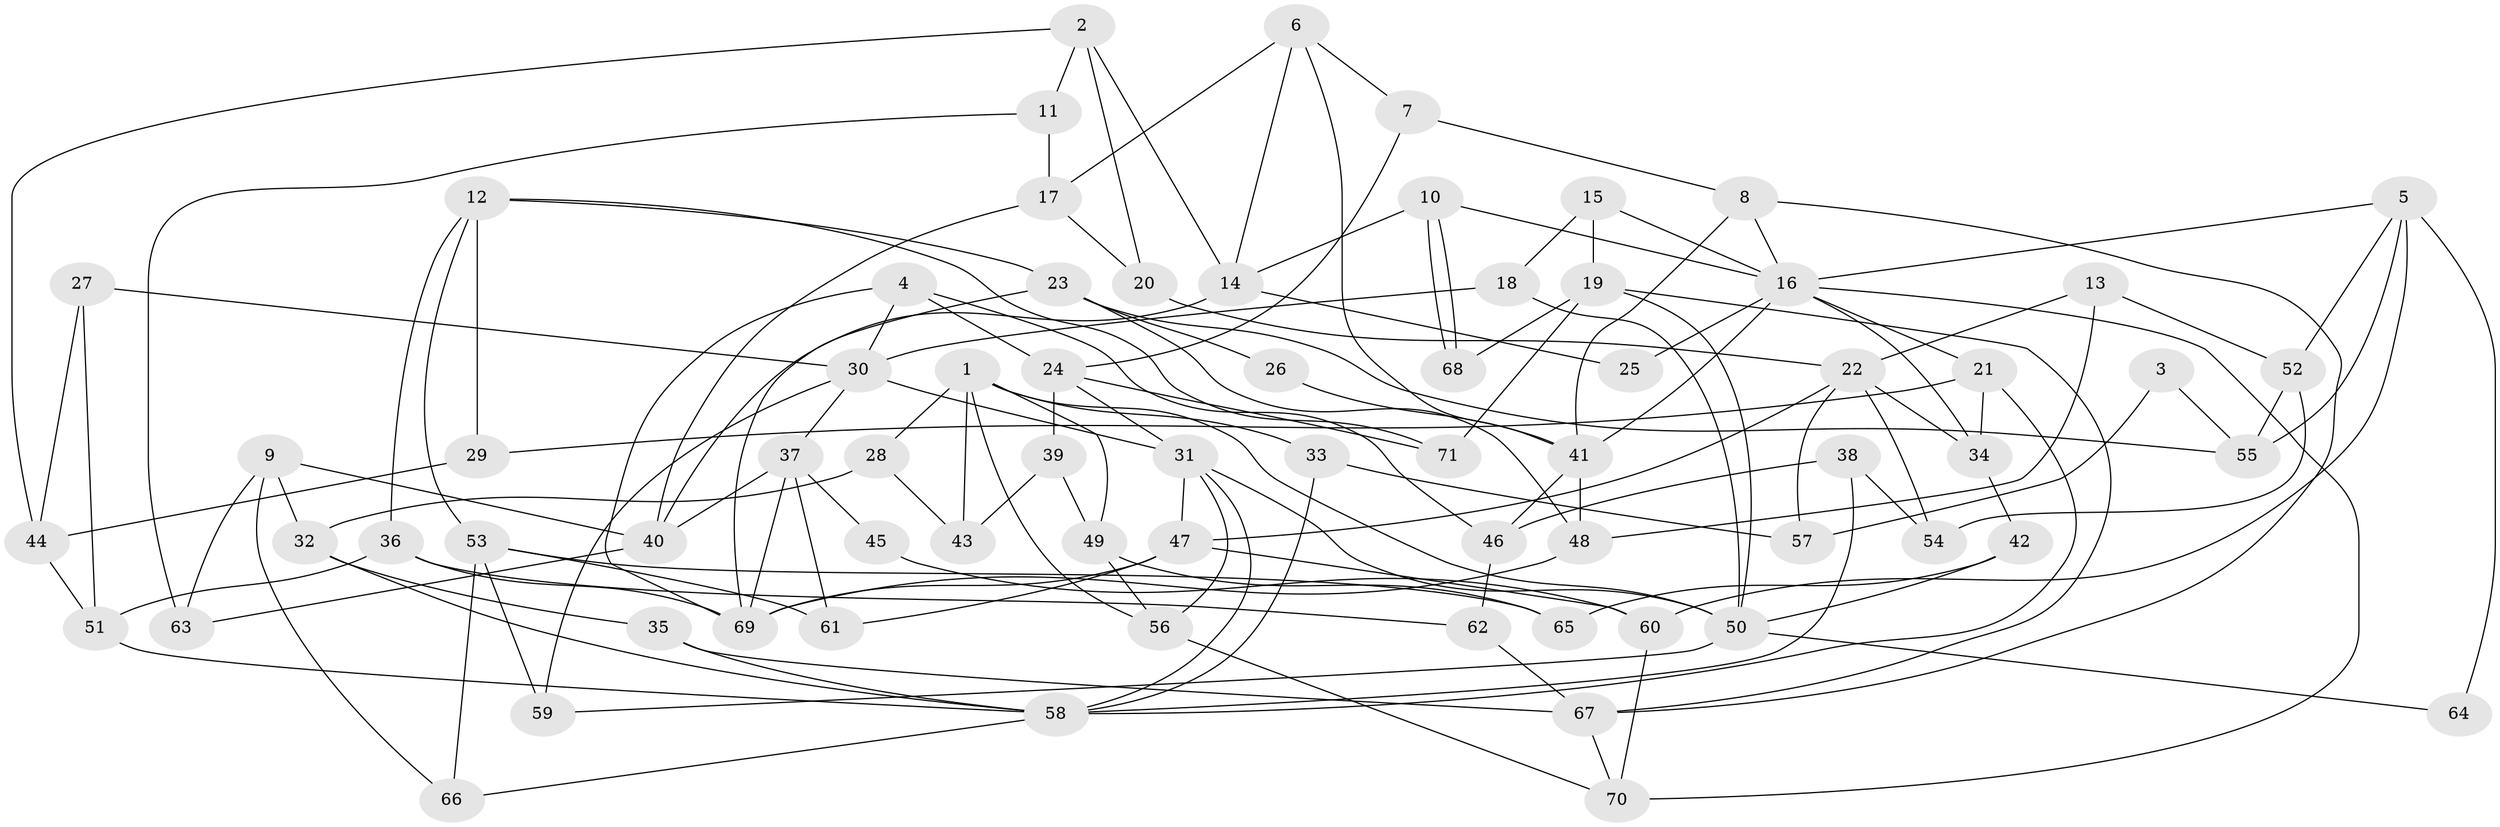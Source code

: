 // coarse degree distribution, {6: 0.13636363636363635, 7: 0.06818181818181818, 4: 0.29545454545454547, 5: 0.11363636363636363, 3: 0.20454545454545456, 8: 0.06818181818181818, 10: 0.045454545454545456, 2: 0.045454545454545456, 9: 0.022727272727272728}
// Generated by graph-tools (version 1.1) at 2025/52/02/27/25 19:52:06]
// undirected, 71 vertices, 142 edges
graph export_dot {
graph [start="1"]
  node [color=gray90,style=filled];
  1;
  2;
  3;
  4;
  5;
  6;
  7;
  8;
  9;
  10;
  11;
  12;
  13;
  14;
  15;
  16;
  17;
  18;
  19;
  20;
  21;
  22;
  23;
  24;
  25;
  26;
  27;
  28;
  29;
  30;
  31;
  32;
  33;
  34;
  35;
  36;
  37;
  38;
  39;
  40;
  41;
  42;
  43;
  44;
  45;
  46;
  47;
  48;
  49;
  50;
  51;
  52;
  53;
  54;
  55;
  56;
  57;
  58;
  59;
  60;
  61;
  62;
  63;
  64;
  65;
  66;
  67;
  68;
  69;
  70;
  71;
  1 -- 50;
  1 -- 43;
  1 -- 28;
  1 -- 33;
  1 -- 49;
  1 -- 56;
  2 -- 44;
  2 -- 14;
  2 -- 11;
  2 -- 20;
  3 -- 55;
  3 -- 57;
  4 -- 24;
  4 -- 30;
  4 -- 46;
  4 -- 69;
  5 -- 55;
  5 -- 52;
  5 -- 16;
  5 -- 60;
  5 -- 64;
  6 -- 41;
  6 -- 17;
  6 -- 7;
  6 -- 14;
  7 -- 8;
  7 -- 24;
  8 -- 16;
  8 -- 41;
  8 -- 67;
  9 -- 32;
  9 -- 40;
  9 -- 63;
  9 -- 66;
  10 -- 68;
  10 -- 68;
  10 -- 14;
  10 -- 16;
  11 -- 17;
  11 -- 63;
  12 -- 71;
  12 -- 36;
  12 -- 23;
  12 -- 29;
  12 -- 53;
  13 -- 48;
  13 -- 22;
  13 -- 52;
  14 -- 40;
  14 -- 25;
  15 -- 19;
  15 -- 16;
  15 -- 18;
  16 -- 21;
  16 -- 25;
  16 -- 34;
  16 -- 41;
  16 -- 70;
  17 -- 20;
  17 -- 40;
  18 -- 30;
  18 -- 50;
  19 -- 67;
  19 -- 50;
  19 -- 68;
  19 -- 71;
  20 -- 22;
  21 -- 34;
  21 -- 29;
  21 -- 58;
  22 -- 34;
  22 -- 47;
  22 -- 54;
  22 -- 57;
  23 -- 69;
  23 -- 26;
  23 -- 48;
  23 -- 55;
  24 -- 31;
  24 -- 39;
  24 -- 71;
  26 -- 41;
  27 -- 51;
  27 -- 30;
  27 -- 44;
  28 -- 32;
  28 -- 43;
  29 -- 44;
  30 -- 31;
  30 -- 59;
  30 -- 37;
  31 -- 56;
  31 -- 47;
  31 -- 50;
  31 -- 58;
  32 -- 58;
  32 -- 35;
  33 -- 58;
  33 -- 57;
  34 -- 42;
  35 -- 67;
  35 -- 58;
  36 -- 51;
  36 -- 62;
  36 -- 69;
  37 -- 69;
  37 -- 40;
  37 -- 45;
  37 -- 61;
  38 -- 58;
  38 -- 46;
  38 -- 54;
  39 -- 49;
  39 -- 43;
  40 -- 63;
  41 -- 48;
  41 -- 46;
  42 -- 50;
  42 -- 65;
  44 -- 51;
  45 -- 60;
  46 -- 62;
  47 -- 69;
  47 -- 61;
  47 -- 60;
  48 -- 69;
  49 -- 56;
  49 -- 65;
  50 -- 59;
  50 -- 64;
  51 -- 58;
  52 -- 54;
  52 -- 55;
  53 -- 66;
  53 -- 59;
  53 -- 61;
  53 -- 65;
  56 -- 70;
  58 -- 66;
  60 -- 70;
  62 -- 67;
  67 -- 70;
}

